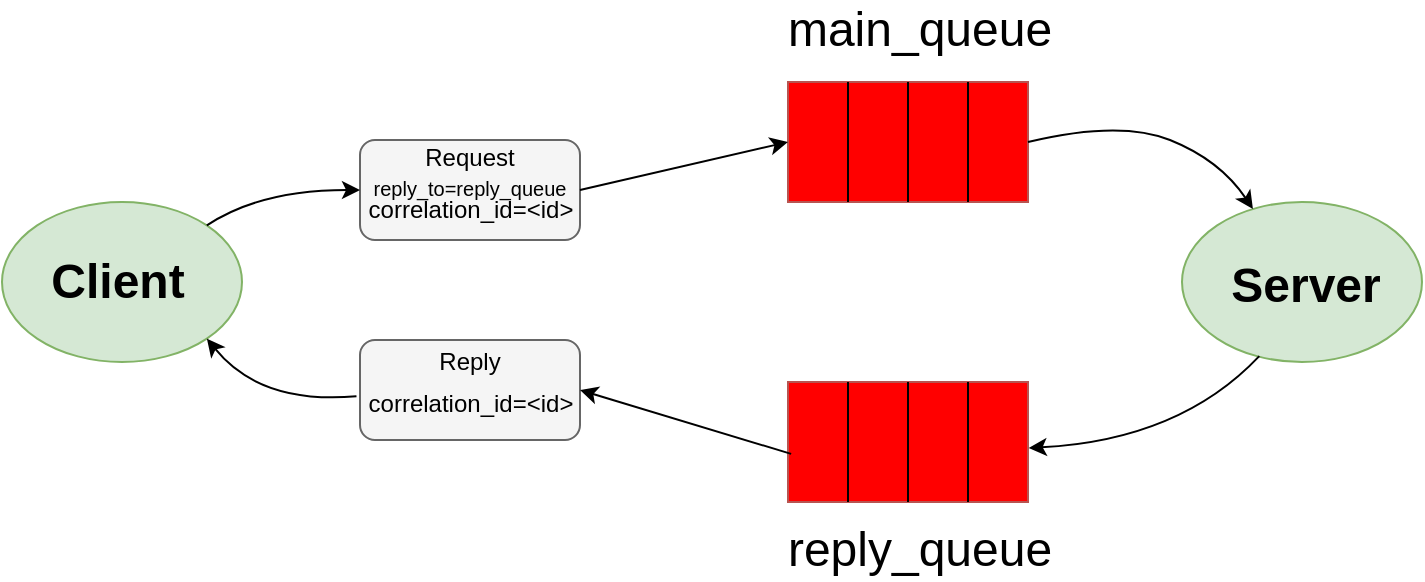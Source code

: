 <mxfile version="20.5.1" type="device"><diagram id="_rWcmd8e33QWoDJaDB2W" name="Pagina-1"><mxGraphModel dx="813" dy="514" grid="1" gridSize="10" guides="1" tooltips="1" connect="1" arrows="1" fold="1" page="1" pageScale="1" pageWidth="827" pageHeight="1169" math="0" shadow="0"><root><mxCell id="0"/><mxCell id="1" parent="0"/><mxCell id="Rz-KjujTKU3G_cmYkrgD-1" value="" style="ellipse;whiteSpace=wrap;html=1;fillColor=#d5e8d4;strokeColor=#82b366;" vertex="1" parent="1"><mxGeometry x="41" y="111" width="120" height="80" as="geometry"/></mxCell><mxCell id="Rz-KjujTKU3G_cmYkrgD-3" value="" style="ellipse;whiteSpace=wrap;html=1;fillColor=#d5e8d4;strokeColor=#82b366;" vertex="1" parent="1"><mxGeometry x="631" y="111" width="120" height="80" as="geometry"/></mxCell><mxCell id="Rz-KjujTKU3G_cmYkrgD-4" value="" style="rounded=0;whiteSpace=wrap;html=1;fillColor=#FF0000;strokeColor=#b85450;" vertex="1" parent="1"><mxGeometry x="434" y="51" width="120" height="60" as="geometry"/></mxCell><mxCell id="Rz-KjujTKU3G_cmYkrgD-5" value="" style="endArrow=none;html=1;rounded=0;entryX=0.25;entryY=0;entryDx=0;entryDy=0;exitX=0.25;exitY=1;exitDx=0;exitDy=0;" edge="1" parent="1" source="Rz-KjujTKU3G_cmYkrgD-4" target="Rz-KjujTKU3G_cmYkrgD-4"><mxGeometry width="50" height="50" relative="1" as="geometry"><mxPoint x="444" y="161" as="sourcePoint"/><mxPoint x="494" y="111" as="targetPoint"/></mxGeometry></mxCell><mxCell id="Rz-KjujTKU3G_cmYkrgD-6" value="" style="endArrow=none;html=1;rounded=0;entryX=0.5;entryY=0;entryDx=0;entryDy=0;exitX=0.5;exitY=1;exitDx=0;exitDy=0;" edge="1" parent="1" source="Rz-KjujTKU3G_cmYkrgD-4" target="Rz-KjujTKU3G_cmYkrgD-4"><mxGeometry width="50" height="50" relative="1" as="geometry"><mxPoint x="474" y="121" as="sourcePoint"/><mxPoint x="474" y="61" as="targetPoint"/><Array as="points"><mxPoint x="494" y="81"/></Array></mxGeometry></mxCell><mxCell id="Rz-KjujTKU3G_cmYkrgD-7" value="" style="endArrow=none;html=1;rounded=0;entryX=0.75;entryY=0;entryDx=0;entryDy=0;exitX=0.75;exitY=1;exitDx=0;exitDy=0;" edge="1" parent="1" source="Rz-KjujTKU3G_cmYkrgD-4" target="Rz-KjujTKU3G_cmYkrgD-4"><mxGeometry width="50" height="50" relative="1" as="geometry"><mxPoint x="404" y="181" as="sourcePoint"/><mxPoint x="454" y="131" as="targetPoint"/></mxGeometry></mxCell><mxCell id="Rz-KjujTKU3G_cmYkrgD-8" value="" style="rounded=0;whiteSpace=wrap;html=1;fillColor=#FF0000;strokeColor=#b85450;" vertex="1" parent="1"><mxGeometry x="434" y="201" width="120" height="60" as="geometry"/></mxCell><mxCell id="Rz-KjujTKU3G_cmYkrgD-9" value="" style="endArrow=none;html=1;rounded=0;entryX=0.25;entryY=0;entryDx=0;entryDy=0;exitX=0.25;exitY=1;exitDx=0;exitDy=0;" edge="1" parent="1" source="Rz-KjujTKU3G_cmYkrgD-8" target="Rz-KjujTKU3G_cmYkrgD-8"><mxGeometry width="50" height="50" relative="1" as="geometry"><mxPoint x="444" y="311" as="sourcePoint"/><mxPoint x="494" y="261" as="targetPoint"/></mxGeometry></mxCell><mxCell id="Rz-KjujTKU3G_cmYkrgD-10" value="" style="endArrow=none;html=1;rounded=0;entryX=0.5;entryY=0;entryDx=0;entryDy=0;exitX=0.5;exitY=1;exitDx=0;exitDy=0;" edge="1" parent="1" source="Rz-KjujTKU3G_cmYkrgD-8" target="Rz-KjujTKU3G_cmYkrgD-8"><mxGeometry width="50" height="50" relative="1" as="geometry"><mxPoint x="474" y="271" as="sourcePoint"/><mxPoint x="474" y="211" as="targetPoint"/></mxGeometry></mxCell><mxCell id="Rz-KjujTKU3G_cmYkrgD-11" value="" style="endArrow=none;html=1;rounded=0;entryX=0.75;entryY=0;entryDx=0;entryDy=0;exitX=0.75;exitY=1;exitDx=0;exitDy=0;" edge="1" parent="1" source="Rz-KjujTKU3G_cmYkrgD-8" target="Rz-KjujTKU3G_cmYkrgD-8"><mxGeometry width="50" height="50" relative="1" as="geometry"><mxPoint x="404" y="331" as="sourcePoint"/><mxPoint x="454" y="281" as="targetPoint"/></mxGeometry></mxCell><mxCell id="Rz-KjujTKU3G_cmYkrgD-12" value="" style="rounded=1;whiteSpace=wrap;html=1;fillColor=#f5f5f5;fontColor=#333333;strokeColor=#666666;" vertex="1" parent="1"><mxGeometry x="220" y="80" width="110" height="50" as="geometry"/></mxCell><mxCell id="Rz-KjujTKU3G_cmYkrgD-13" value="" style="rounded=1;whiteSpace=wrap;html=1;fillColor=#f5f5f5;fontColor=#333333;strokeColor=#666666;" vertex="1" parent="1"><mxGeometry x="220" y="180" width="110" height="50" as="geometry"/></mxCell><mxCell id="Rz-KjujTKU3G_cmYkrgD-14" value="&lt;h2 style=&quot;font-size: 24px;&quot;&gt;&lt;font style=&quot;font-size: 24px;&quot; face=&quot;Helvetica&quot;&gt;Client&lt;/font&gt;&lt;/h2&gt;" style="text;html=1;strokeColor=none;fillColor=none;align=center;verticalAlign=middle;whiteSpace=wrap;rounded=0;" vertex="1" parent="1"><mxGeometry x="54" y="126" width="90" height="50" as="geometry"/></mxCell><mxCell id="Rz-KjujTKU3G_cmYkrgD-15" value="&lt;h1 style=&quot;&quot;&gt;&lt;font style=&quot;font-size: 24px;&quot;&gt;Server&lt;/font&gt;&lt;/h1&gt;" style="text;html=1;strokeColor=none;fillColor=none;align=center;verticalAlign=middle;whiteSpace=wrap;rounded=0;fontSize=24;" vertex="1" parent="1"><mxGeometry x="648" y="119" width="90" height="50" as="geometry"/></mxCell><mxCell id="Rz-KjujTKU3G_cmYkrgD-17" value="" style="curved=1;endArrow=classic;html=1;rounded=0;fontFamily=Helvetica;fontSize=24;exitX=1;exitY=0.5;exitDx=0;exitDy=0;" edge="1" parent="1" source="Rz-KjujTKU3G_cmYkrgD-4" target="Rz-KjujTKU3G_cmYkrgD-3"><mxGeometry width="50" height="50" relative="1" as="geometry"><mxPoint x="620" y="80" as="sourcePoint"/><mxPoint x="670" y="30" as="targetPoint"/><Array as="points"><mxPoint x="600" y="70"/><mxPoint x="650" y="90"/></Array></mxGeometry></mxCell><mxCell id="Rz-KjujTKU3G_cmYkrgD-18" value="" style="curved=1;endArrow=classic;html=1;rounded=0;fontFamily=Helvetica;fontSize=24;exitX=0.322;exitY=0.963;exitDx=0;exitDy=0;exitPerimeter=0;entryX=1.003;entryY=0.55;entryDx=0;entryDy=0;entryPerimeter=0;" edge="1" parent="1" source="Rz-KjujTKU3G_cmYkrgD-3" target="Rz-KjujTKU3G_cmYkrgD-8"><mxGeometry width="50" height="50" relative="1" as="geometry"><mxPoint x="690" y="200" as="sourcePoint"/><mxPoint x="560" y="240" as="targetPoint"/><Array as="points"><mxPoint x="630" y="230"/></Array></mxGeometry></mxCell><mxCell id="Rz-KjujTKU3G_cmYkrgD-19" value="" style="endArrow=classic;html=1;rounded=0;fontFamily=Helvetica;fontSize=24;entryX=0;entryY=0.5;entryDx=0;entryDy=0;exitX=1;exitY=0.5;exitDx=0;exitDy=0;" edge="1" parent="1" source="Rz-KjujTKU3G_cmYkrgD-12" target="Rz-KjujTKU3G_cmYkrgD-4"><mxGeometry width="50" height="50" relative="1" as="geometry"><mxPoint x="250" y="300" as="sourcePoint"/><mxPoint x="300" y="250" as="targetPoint"/></mxGeometry></mxCell><mxCell id="Rz-KjujTKU3G_cmYkrgD-20" value="" style="endArrow=classic;html=1;rounded=0;fontFamily=Helvetica;fontSize=24;entryX=1;entryY=0.5;entryDx=0;entryDy=0;exitX=0.013;exitY=0.599;exitDx=0;exitDy=0;exitPerimeter=0;" edge="1" parent="1" source="Rz-KjujTKU3G_cmYkrgD-8" target="Rz-KjujTKU3G_cmYkrgD-13"><mxGeometry width="50" height="50" relative="1" as="geometry"><mxPoint x="340" y="115.0" as="sourcePoint"/><mxPoint x="444" y="91" as="targetPoint"/></mxGeometry></mxCell><mxCell id="Rz-KjujTKU3G_cmYkrgD-21" value="" style="curved=1;endArrow=classic;html=1;rounded=0;fontFamily=Helvetica;fontSize=24;entryX=0;entryY=0.5;entryDx=0;entryDy=0;" edge="1" parent="1" source="Rz-KjujTKU3G_cmYkrgD-1" target="Rz-KjujTKU3G_cmYkrgD-12"><mxGeometry width="50" height="50" relative="1" as="geometry"><mxPoint x="170" y="120" as="sourcePoint"/><mxPoint x="220" y="70" as="targetPoint"/><Array as="points"><mxPoint x="170" y="105"/></Array></mxGeometry></mxCell><mxCell id="Rz-KjujTKU3G_cmYkrgD-22" value="" style="curved=1;endArrow=classic;html=1;rounded=0;fontFamily=Helvetica;fontSize=24;entryX=1;entryY=1;entryDx=0;entryDy=0;exitX=-0.016;exitY=0.563;exitDx=0;exitDy=0;exitPerimeter=0;" edge="1" parent="1" source="Rz-KjujTKU3G_cmYkrgD-13" target="Rz-KjujTKU3G_cmYkrgD-1"><mxGeometry width="50" height="50" relative="1" as="geometry"><mxPoint x="143.426" y="229.996" as="sourcePoint"/><mxPoint x="220" y="212.28" as="targetPoint"/><Array as="points"><mxPoint x="170" y="212.28"/></Array></mxGeometry></mxCell><mxCell id="Rz-KjujTKU3G_cmYkrgD-23" value="main_queue" style="text;html=1;strokeColor=none;fillColor=none;align=center;verticalAlign=middle;whiteSpace=wrap;rounded=0;fontFamily=Helvetica;fontSize=24;" vertex="1" parent="1"><mxGeometry x="460" y="10" width="80" height="30" as="geometry"/></mxCell><mxCell id="Rz-KjujTKU3G_cmYkrgD-24" value="&lt;div&gt;reply_queue&lt;/div&gt;" style="text;html=1;strokeColor=none;fillColor=none;align=center;verticalAlign=middle;whiteSpace=wrap;rounded=0;fontFamily=Helvetica;fontSize=24;" vertex="1" parent="1"><mxGeometry x="460" y="270" width="80" height="30" as="geometry"/></mxCell><mxCell id="Rz-KjujTKU3G_cmYkrgD-25" value="&lt;p&gt;&lt;font style=&quot;font-size: 12px;&quot;&gt;Request&lt;/font&gt;&lt;/p&gt;" style="text;html=1;strokeColor=none;fillColor=none;align=center;verticalAlign=middle;whiteSpace=wrap;rounded=0;fontFamily=Helvetica;fontSize=24;" vertex="1" parent="1"><mxGeometry x="245" y="70" width="60" height="30" as="geometry"/></mxCell><mxCell id="Rz-KjujTKU3G_cmYkrgD-26" value="&lt;p style=&quot;font-size: 12px;&quot;&gt;Reply&lt;/p&gt;" style="text;html=1;strokeColor=none;fillColor=none;align=center;verticalAlign=middle;whiteSpace=wrap;rounded=0;fontFamily=Helvetica;fontSize=24;" vertex="1" parent="1"><mxGeometry x="245" y="176" width="60" height="30" as="geometry"/></mxCell><mxCell id="Rz-KjujTKU3G_cmYkrgD-27" value="&lt;font style=&quot;font-size: 10px;&quot;&gt;reply_to=reply_queue&lt;/font&gt;" style="text;html=1;strokeColor=none;fillColor=none;align=center;verticalAlign=middle;whiteSpace=wrap;rounded=0;fontFamily=Helvetica;fontSize=12;" vertex="1" parent="1"><mxGeometry x="245" y="89" width="60" height="30" as="geometry"/></mxCell><mxCell id="Rz-KjujTKU3G_cmYkrgD-28" value="correlation_id=&amp;lt;id&amp;gt;" style="text;html=1;strokeColor=none;fillColor=none;align=center;verticalAlign=middle;whiteSpace=wrap;rounded=0;fontFamily=Helvetica;fontSize=12;" vertex="1" parent="1"><mxGeometry x="202.5" y="100" width="145" height="30" as="geometry"/></mxCell><mxCell id="Rz-KjujTKU3G_cmYkrgD-29" value="correlation_id=&amp;lt;id&amp;gt;" style="text;html=1;strokeColor=none;fillColor=none;align=center;verticalAlign=middle;whiteSpace=wrap;rounded=0;fontFamily=Helvetica;fontSize=12;" vertex="1" parent="1"><mxGeometry x="202.5" y="197" width="145" height="30" as="geometry"/></mxCell></root></mxGraphModel></diagram></mxfile>